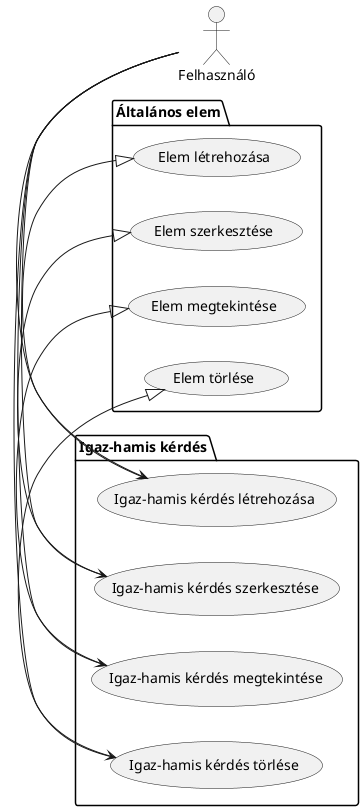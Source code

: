 @startuml TrueFalseQuestion Diagram

left to right direction

actor Felhasználó

package "Általános elem" {
    usecase "Elem létrehozása" as CreateElement
    usecase "Elem szerkesztése" as EditElement
    usecase "Elem megtekintése" as ViewElement
    usecase "Elem törlése" as DeleteElement
}

package "Igaz-hamis kérdés" {
    usecase "Igaz-hamis kérdés létrehozása" as CreateTrueFalseQuestion
    usecase "Igaz-hamis kérdés szerkesztése" as EditTrueFalseQuestion
    usecase "Igaz-hamis kérdés megtekintése" as ViewTrueFalseQuestion
    usecase "Igaz-hamis kérdés törlése" as DeleteTrueFalseQuestion

    CreateTrueFalseQuestion -|> CreateElement
    EditTrueFalseQuestion -|> EditElement
    ViewTrueFalseQuestion -|> ViewElement
    DeleteTrueFalseQuestion -|> DeleteElement
}

Felhasználó -> CreateTrueFalseQuestion
Felhasználó -> EditTrueFalseQuestion
Felhasználó -> ViewTrueFalseQuestion
Felhasználó -> DeleteTrueFalseQuestion

@enduml

